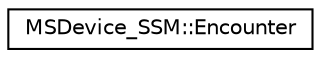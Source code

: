 digraph "Graphical Class Hierarchy"
{
  edge [fontname="Helvetica",fontsize="10",labelfontname="Helvetica",labelfontsize="10"];
  node [fontname="Helvetica",fontsize="10",shape=record];
  rankdir="LR";
  Node0 [label="MSDevice_SSM::Encounter",height=0.2,width=0.4,color="black", fillcolor="white", style="filled",URL="$d1/dcb/class_m_s_device___s_s_m_1_1_encounter.html",tooltip="An encounter is an episode involving two vehicles, which are closer to each other than some specified..."];
}
